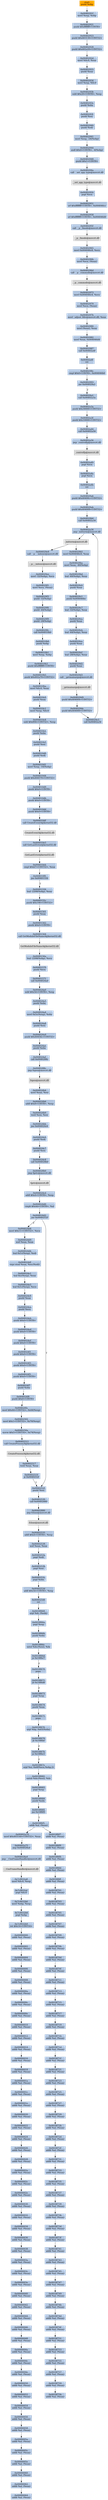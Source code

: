digraph G {
node[shape=rectangle,style=filled,fillcolor=lightsteelblue,color=lightsteelblue]
bgcolor="transparent"
a0x0040291epushl_ebp[label="start\npushl %ebp",fillcolor="orange",color="lightgrey"];
a0x0040291fmovl_esp_ebp[label="0x0040291f\nmovl %esp, %ebp"];
a0x00402921pushl_0xffffffffUINT8[label="0x00402921\npushl $0xffffffff<UINT8>"];
a0x00402923pushl_0x403130UINT32[label="0x00402923\npushl $0x403130<UINT32>"];
a0x00402928pushl_0x402a50UINT32[label="0x00402928\npushl $0x402a50<UINT32>"];
a0x0040292dmovl_fs_0_eax[label="0x0040292d\nmovl %fs:0, %eax"];
a0x00402933pushl_eax[label="0x00402933\npushl %eax"];
a0x00402934movl_esp_fs_0[label="0x00402934\nmovl %esp, %fs:0"];
a0x0040293bsubl_0x20UINT8_esp[label="0x0040293b\nsubl $0x20<UINT8>, %esp"];
a0x0040293epushl_ebx[label="0x0040293e\npushl %ebx"];
a0x0040293fpushl_esi[label="0x0040293f\npushl %esi"];
a0x00402940pushl_edi[label="0x00402940\npushl %edi"];
a0x00402941movl_esp__24ebp_[label="0x00402941\nmovl %esp, -24(%ebp)"];
a0x00402944andl_0x0UINT8__4ebp_[label="0x00402944\nandl $0x0<UINT8>, -4(%ebp)"];
a0x00402948pushl_0x1UINT8[label="0x00402948\npushl $0x1<UINT8>"];
a0x0040294acall___set_app_type_msvcrt_dll[label="0x0040294a\ncall __set_app_type@msvcrt.dll"];
a__set_app_type_msvcrt_dll[label="__set_app_type@msvcrt.dll",fillcolor="lightgrey",color="lightgrey"];
a0x00402950popl_ecx[label="0x00402950\npopl %ecx"];
a0x00402951orl_0xffffffffUINT8_0x004046cc[label="0x00402951\norl $0xffffffff<UINT8>, 0x004046cc"];
a0x00402958orl_0xffffffffUINT8_0x004046d0[label="0x00402958\norl $0xffffffff<UINT8>, 0x004046d0"];
a0x0040295fcall___p__fmode_msvcrt_dll[label="0x0040295f\ncall __p__fmode@msvcrt.dll"];
a__p__fmode_msvcrt_dll[label="__p__fmode@msvcrt.dll",fillcolor="lightgrey",color="lightgrey"];
a0x00402965movl_0x004046c8_ecx[label="0x00402965\nmovl 0x004046c8, %ecx"];
a0x0040296bmovl_ecx_eax_[label="0x0040296b\nmovl %ecx, (%eax)"];
a0x0040296dcall___p__commode_msvcrt_dll[label="0x0040296d\ncall __p__commode@msvcrt.dll"];
a__p__commode_msvcrt_dll[label="__p__commode@msvcrt.dll",fillcolor="lightgrey",color="lightgrey"];
a0x00402973movl_0x004046c4_ecx[label="0x00402973\nmovl 0x004046c4, %ecx"];
a0x00402979movl_ecx_eax_[label="0x00402979\nmovl %ecx, (%eax)"];
a0x0040297bmovl__adjust_fdiv_msvcrt_dll_eax[label="0x0040297b\nmovl _adjust_fdiv@msvcrt.dll, %eax"];
a0x00402980movl_eax__eax[label="0x00402980\nmovl (%eax), %eax"];
a0x00402982movl_eax_0x004046d4[label="0x00402982\nmovl %eax, 0x004046d4"];
a0x00402987call_0x00402a4f[label="0x00402987\ncall 0x00402a4f"];
a0x00402a4fret[label="0x00402a4f\nret"];
a0x0040298ccmpl_0x0UINT8_0x004046b0[label="0x0040298c\ncmpl $0x0<UINT8>, 0x004046b0"];
a0x00402993jne_0x004029a1[label="0x00402993\njne 0x004029a1"];
a0x004029a1call_0x00402a3a[label="0x004029a1\ncall 0x00402a3a"];
a0x00402a3apushl_0x30000UINT32[label="0x00402a3a\npushl $0x30000<UINT32>"];
a0x00402a3fpushl_0x10000UINT32[label="0x00402a3f\npushl $0x10000<UINT32>"];
a0x00402a44call_0x00402a56[label="0x00402a44\ncall 0x00402a56"];
a0x00402a56jmp__controlfp_msvcrt_dll[label="0x00402a56\njmp _controlfp@msvcrt.dll"];
a_controlfp_msvcrt_dll[label="_controlfp@msvcrt.dll",fillcolor="lightgrey",color="lightgrey"];
a0x00402a49popl_ecx[label="0x00402a49\npopl %ecx"];
a0x00402a4apopl_ecx[label="0x00402a4a\npopl %ecx"];
a0x00402a4bret[label="0x00402a4b\nret"];
a0x004029a6pushl_0x40400cUINT32[label="0x004029a6\npushl $0x40400c<UINT32>"];
a0x004029abpushl_0x404008UINT32[label="0x004029ab\npushl $0x404008<UINT32>"];
a0x004029b0call_0x00402a34[label="0x004029b0\ncall 0x00402a34"];
a0x00402a34jmp__initterm_msvcrt_dll[label="0x00402a34\njmp _initterm@msvcrt.dll"];
a_initterm_msvcrt_dll[label="_initterm@msvcrt.dll",fillcolor="lightgrey",color="lightgrey"];
a0x004029b5movl_0x004046c0_eax[label="0x004029b5\nmovl 0x004046c0, %eax"];
a0x004029bamovl_eax__40ebp_[label="0x004029ba\nmovl %eax, -40(%ebp)"];
a0x004029bdleal__40ebp__eax[label="0x004029bd\nleal -40(%ebp), %eax"];
a0x004029c0pushl_eax[label="0x004029c0\npushl %eax"];
a0x004029c1pushl_0x004046bc[label="0x004029c1\npushl 0x004046bc"];
a0x004029c7leal__32ebp__eax[label="0x004029c7\nleal -32(%ebp), %eax"];
a0x004029capushl_eax[label="0x004029ca\npushl %eax"];
a0x004029cbleal__44ebp__eax[label="0x004029cb\nleal -44(%ebp), %eax"];
a0x004029cepushl_eax[label="0x004029ce\npushl %eax"];
a0x004029cfleal__28ebp__eax[label="0x004029cf\nleal -28(%ebp), %eax"];
a0x004029d2pushl_eax[label="0x004029d2\npushl %eax"];
a0x004029d3call___getmainargs_msvcrt_dll[label="0x004029d3\ncall __getmainargs@msvcrt.dll"];
a__getmainargs_msvcrt_dll[label="__getmainargs@msvcrt.dll",fillcolor="lightgrey",color="lightgrey"];
a0x004029d9pushl_0x404004UINT32[label="0x004029d9\npushl $0x404004<UINT32>"];
a0x004029depushl_0x404000UINT32[label="0x004029de\npushl $0x404000<UINT32>"];
a0x004029e3call_0x00402a34[label="0x004029e3\ncall 0x00402a34"];
a0x004029e8call___p___initenv_msvcrt_dll[label="0x004029e8\ncall __p___initenv@msvcrt.dll"];
a__p___initenv_msvcrt_dll[label="__p___initenv@msvcrt.dll",fillcolor="lightgrey",color="lightgrey"];
a0x004029eemovl__32ebp__ecx[label="0x004029ee\nmovl -32(%ebp), %ecx"];
a0x004029f1movl_ecx_eax_[label="0x004029f1\nmovl %ecx, (%eax)"];
a0x004029f3pushl__32ebp_[label="0x004029f3\npushl -32(%ebp)"];
a0x004029f6pushl__44ebp_[label="0x004029f6\npushl -44(%ebp)"];
a0x004029f9pushl__28ebp_[label="0x004029f9\npushl -28(%ebp)"];
a0x004029fccall_0x004010b0[label="0x004029fc\ncall 0x004010b0"];
a0x004010b0pushl_ebp[label="0x004010b0\npushl %ebp"];
a0x004010b1movl_esp_ebp[label="0x004010b1\nmovl %esp, %ebp"];
a0x004010b3pushl_0xffffffffUINT8[label="0x004010b3\npushl $0xffffffff<UINT8>"];
a0x004010b5pushl_0x402a70UINT32[label="0x004010b5\npushl $0x402a70<UINT32>"];
a0x004010bamovl_fs_0_eax[label="0x004010ba\nmovl %fs:0, %eax"];
a0x004010c0pushl_eax[label="0x004010c0\npushl %eax"];
a0x004010c1movl_esp_fs_0[label="0x004010c1\nmovl %esp, %fs:0"];
a0x004010c8subl_0x894UINT32_esp[label="0x004010c8\nsubl $0x894<UINT32>, %esp"];
a0x004010cepushl_ebx[label="0x004010ce\npushl %ebx"];
a0x004010cfpushl_esi[label="0x004010cf\npushl %esi"];
a0x004010d0pushl_edi[label="0x004010d0\npushl %edi"];
a0x004010d1movl_esp__16ebp_[label="0x004010d1\nmovl %esp, -16(%ebp)"];
a0x004010d4pushl_0x404570UINT32[label="0x004010d4\npushl $0x404570<UINT32>"];
a0x004010d9pushl_0x0UINT8[label="0x004010d9\npushl $0x0<UINT8>"];
a0x004010dbpushl_0x0UINT8[label="0x004010db\npushl $0x0<UINT8>"];
a0x004010ddpushl_0x0UINT8[label="0x004010dd\npushl $0x0<UINT8>"];
a0x004010dfcall_CreateEventA_kernel32_dll[label="0x004010df\ncall CreateEventA@kernel32.dll"];
CreateEventA_kernel32_dll[label="CreateEventA@kernel32.dll",fillcolor="lightgrey",color="lightgrey"];
a0x004010e5call_GetLastError_kernel32_dll[label="0x004010e5\ncall GetLastError@kernel32.dll"];
GetLastError_kernel32_dll[label="GetLastError@kernel32.dll",fillcolor="lightgrey",color="lightgrey"];
a0x004010ebcmpl_0xb7UINT32_eax[label="0x004010eb\ncmpl $0xb7<UINT32>, %eax"];
a0x004010f0jne_0x00401556[label="0x004010f0\njne 0x00401556"];
a0x00401556leal__2208ebp__eax[label="0x00401556\nleal -2208(%ebp), %eax"];
a0x0040155cpushl_0x190UINT32[label="0x0040155c\npushl $0x190<UINT32>"];
a0x00401561pushl_eax[label="0x00401561\npushl %eax"];
a0x00401562pushl_0x0UINT8[label="0x00401562\npushl $0x0<UINT8>"];
a0x00401564call_GetModuleFileNameA_kernel32_dll[label="0x00401564\ncall GetModuleFileNameA@kernel32.dll"];
GetModuleFileNameA_kernel32_dll[label="GetModuleFileNameA@kernel32.dll",fillcolor="lightgrey",color="lightgrey"];
a0x0040156aleal__2208ebp__ecx[label="0x0040156a\nleal -2208(%ebp), %ecx"];
a0x00401570pushl_ecx[label="0x00401570\npushl %ecx"];
a0x00401571call_0x004024a0[label="0x00401571\ncall 0x004024a0"];
a0x004024a0subl_0x54UINT8_esp[label="0x004024a0\nsubl $0x54<UINT8>, %esp"];
a0x004024a3pushl_ebx[label="0x004024a3\npushl %ebx"];
a0x004024a4movl_0x5cesp__ebx[label="0x004024a4\nmovl 0x5c(%esp), %ebx"];
a0x004024a8pushl_esi[label="0x004024a8\npushl %esi"];
a0x004024a9pushl_0x40456cUINT32[label="0x004024a9\npushl $0x40456c<UINT32>"];
a0x004024aepushl_ebx[label="0x004024ae\npushl %ebx"];
a0x004024afcall_0x0040288c[label="0x004024af\ncall 0x0040288c"];
a0x0040288cjmp_fopen_msvcrt_dll[label="0x0040288c\njmp fopen@msvcrt.dll"];
fopen_msvcrt_dll[label="fopen@msvcrt.dll",fillcolor="lightgrey",color="lightgrey"];
a0x004024b4movl_eax_esi[label="0x004024b4\nmovl %eax, %esi"];
a0x004024b6addl_0x8UINT8_esp[label="0x004024b6\naddl $0x8<UINT8>, %esp"];
a0x004024b9testl_esi_esi[label="0x004024b9\ntestl %esi, %esi"];
a0x004024bbjne_0x004024c6[label="0x004024bb\njne 0x004024c6"];
a0x004024c6pushl_edi[label="0x004024c6\npushl %edi"];
a0x004024c7pushl_esi[label="0x004024c7\npushl %esi"];
a0x004024c8call_0x004028b0[label="0x004024c8\ncall 0x004028b0"];
a0x004028b0jmp_fgetc_msvcrt_dll[label="0x004028b0\njmp fgetc@msvcrt.dll"];
fgetc_msvcrt_dll[label="fgetc@msvcrt.dll",fillcolor="lightgrey",color="lightgrey"];
a0x004024cdaddl_0x4UINT8_esp[label="0x004024cd\naddl $0x4<UINT8>, %esp"];
a0x004024d0cmpb_0x4dUINT8_al[label="0x004024d0\ncmpb $0x4d<UINT8>, %al"];
a0x004024d2jne_0x0040252f[label="0x004024d2\njne 0x0040252f"];
a0x004024d4movl_0x11UINT32_ecx[label="0x004024d4\nmovl $0x11<UINT32>, %ecx"];
a0x0040252fpushl_esi[label="0x0040252f\npushl %esi"];
a0x00402530call_0x00402880[label="0x00402530\ncall 0x00402880"];
a0x00402880jmp_fclose_msvcrt_dll[label="0x00402880\njmp fclose@msvcrt.dll"];
fclose_msvcrt_dll[label="fclose@msvcrt.dll",fillcolor="lightgrey",color="lightgrey"];
a0x00402535addl_0x4UINT8_esp[label="0x00402535\naddl $0x4<UINT8>, %esp"];
a0x00402538xorl_eax_eax[label="0x00402538\nxorl %eax, %eax"];
a0x0040253apopl_edi[label="0x0040253a\npopl %edi"];
a0x0040253bpopl_esi[label="0x0040253b\npopl %esi"];
a0x0040253cpopl_ebx[label="0x0040253c\npopl %ebx"];
a0x0040253daddl_0x54UINT8_esp[label="0x0040253d\naddl $0x54<UINT8>, %esp"];
a0x00402540ret[label="0x00402540\nret"];
a0x0018f668arpl_di_edx_[label="0x0018f668\narpl %di, (%edx)"];
a0x0018f66apopl_esp[label="0x0018f66a\npopl %esp"];
a0x0018f66bpushl_ebx[label="0x0018f66b\npushl %ebx"];
a0x0018f66coutsl_ds_esi__dx[label="0x0018f66c\noutsl %ds:(%esi), %dx"];
a0x0018f66dje_0x18f6e7[label="0x0018f66d\nje 0x18f6e7"];
a0x0018f670popa_[label="0x0018f670\npopa "];
a0x0018f671jb_0x18f6d8[label="0x0018f671\njb 0x18f6d8"];
a0x0018f673popl_esp[label="0x0018f673\npopl %esp"];
a0x0018f674pushl_eax[label="0x0018f674\npushl %eax"];
a0x0018f675popa_[label="0x0018f675\npopa "];
a0x0018f676arpl_bp_0x65ebx_[label="0x0018f676\narpl %bp, 0x65(%ebx)"];
a0x0018f679jb_0x18f6bf[label="0x0018f679\njb 0x18f6bf"];
a0x0018f67bje_0x18f6e3[label="0x0018f67b\nje 0x18f6e3"];
a0x0018f67earpl_si_0x6fecxebp2_[label="0x0018f67e\narpl %si, 0x6f(%ecx,%ebp,2)"];
a0x0018f682outsb_ds_esi__dx[label="0x0018f682\noutsb %ds:(%esi), %dx"];
a0x0018f683popl_esp[label="0x0018f683\npopl %esp"];
a0x0018f684pushl_edx[label="0x0018f684\npushl %edx"];
a0x0018f685jne_0x18f6f5[label="0x0018f685\njne 0x18f6f5"];
a0x0018f6f5addb_al_eax_[label="0x0018f6f5\naddb %al, (%eax)"];
a0x00402a70movl_0x403140UINT32_eax[label="0x00402a70\nmovl $0x403140<UINT32>, %eax"];
a0x00402a75jmp_0x004028a4[label="0x00402a75\njmp 0x004028a4"];
a0x004028a4jmp___CxxFrameHandler_msvcrt_dll[label="0x004028a4\njmp __CxxFrameHandler@msvcrt.dll"];
a__CxxFrameHandler_msvcrt_dll[label="__CxxFrameHandler@msvcrt.dll",fillcolor="lightgrey",color="lightgrey"];
a0x7c9032a8movl_fs_0_esp[label="0x7c9032a8\nmovl %fs:0, %esp"];
a0x7c9032afpopl_fs_0[label="0x7c9032af\npopl %fs:0"];
a0x7c9032b6movl_ebp_esp[label="0x7c9032b6\nmovl %ebp, %esp"];
a0x7c9032b8popl_ebp[label="0x7c9032b8\npopl %ebp"];
a0x7c9032b9ret_0x14UINT16[label="0x7c9032b9\nret $0x14<UINT16>"];
a0x00000000addb_al_eax_[label="0x00000000\naddb %al, (%eax)"];
a0x00000002addb_al_eax_[label="0x00000002\naddb %al, (%eax)"];
a0x00000004addb_al_eax_[label="0x00000004\naddb %al, (%eax)"];
a0x00000006addb_al_eax_[label="0x00000006\naddb %al, (%eax)"];
a0x00000008addb_al_eax_[label="0x00000008\naddb %al, (%eax)"];
a0x0000000aaddb_al_eax_[label="0x0000000a\naddb %al, (%eax)"];
a0x0000000caddb_al_eax_[label="0x0000000c\naddb %al, (%eax)"];
a0x0000000eaddb_al_eax_[label="0x0000000e\naddb %al, (%eax)"];
a0x00000010addb_al_eax_[label="0x00000010\naddb %al, (%eax)"];
a0x00000012addb_al_eax_[label="0x00000012\naddb %al, (%eax)"];
a0x00000014addb_al_eax_[label="0x00000014\naddb %al, (%eax)"];
a0x00000016addb_al_eax_[label="0x00000016\naddb %al, (%eax)"];
a0x00000018addb_al_eax_[label="0x00000018\naddb %al, (%eax)"];
a0x0000001aaddb_al_eax_[label="0x0000001a\naddb %al, (%eax)"];
a0x0000001caddb_al_eax_[label="0x0000001c\naddb %al, (%eax)"];
a0x0000001eaddb_al_eax_[label="0x0000001e\naddb %al, (%eax)"];
a0x00000020addb_al_eax_[label="0x00000020\naddb %al, (%eax)"];
a0x00000022addb_al_eax_[label="0x00000022\naddb %al, (%eax)"];
a0x00000024addb_al_eax_[label="0x00000024\naddb %al, (%eax)"];
a0x00000026addb_al_eax_[label="0x00000026\naddb %al, (%eax)"];
a0x00000028addb_al_eax_[label="0x00000028\naddb %al, (%eax)"];
a0x0000002aaddb_al_eax_[label="0x0000002a\naddb %al, (%eax)"];
a0x0000002caddb_al_eax_[label="0x0000002c\naddb %al, (%eax)"];
a0x0000002eaddb_al_eax_[label="0x0000002e\naddb %al, (%eax)"];
a0x00000030addb_al_eax_[label="0x00000030\naddb %al, (%eax)"];
a0x00000032addb_al_eax_[label="0x00000032\naddb %al, (%eax)"];
a0x00000034addb_al_eax_[label="0x00000034\naddb %al, (%eax)"];
a0x00000036addb_al_eax_[label="0x00000036\naddb %al, (%eax)"];
a0x00000038addb_al_eax_[label="0x00000038\naddb %al, (%eax)"];
a0x0000003aaddb_al_eax_[label="0x0000003a\naddb %al, (%eax)"];
a0x0000003caddb_al_eax_[label="0x0000003c\naddb %al, (%eax)"];
a0x0000003eaddb_al_eax_[label="0x0000003e\naddb %al, (%eax)"];
a0x00000040addb_al_eax_[label="0x00000040\naddb %al, (%eax)"];
a0x00000042addb_al_eax_[label="0x00000042\naddb %al, (%eax)"];
a0x00000044addb_al_eax_[label="0x00000044\naddb %al, (%eax)"];
a0x00000046addb_al_eax_[label="0x00000046\naddb %al, (%eax)"];
a0x00000048addb_al_eax_[label="0x00000048\naddb %al, (%eax)"];
a0x0000004aaddb_al_eax_[label="0x0000004a\naddb %al, (%eax)"];
a0x0000004caddb_al_eax_[label="0x0000004c\naddb %al, (%eax)"];
a0x0000004eaddb_al_eax_[label="0x0000004e\naddb %al, (%eax)"];
a0x00000050addb_al_eax_[label="0x00000050\naddb %al, (%eax)"];
a0x00000052addb_al_eax_[label="0x00000052\naddb %al, (%eax)"];
a0x00000054addb_al_eax_[label="0x00000054\naddb %al, (%eax)"];
a0x00000056addb_al_eax_[label="0x00000056\naddb %al, (%eax)"];
a0x00000058addb_al_eax_[label="0x00000058\naddb %al, (%eax)"];
a0x0000005aaddb_al_eax_[label="0x0000005a\naddb %al, (%eax)"];
a0x0000005caddb_al_eax_[label="0x0000005c\naddb %al, (%eax)"];
a0x0000005eaddb_al_eax_[label="0x0000005e\naddb %al, (%eax)"];
a0x00000060addb_al_eax_[label="0x00000060\naddb %al, (%eax)"];
a0x00000062addb_al_eax_[label="0x00000062\naddb %al, (%eax)"];
a0x00000064addb_al_eax_[label="0x00000064\naddb %al, (%eax)"];
a0x004024d9xorl_eax_eax[label="0x004024d9\nxorl %eax, %eax"];
a0x004024dbleal_0x1cesp__edi[label="0x004024db\nleal 0x1c(%esp), %edi"];
a0x004024dfrepz_stosl_eax_es_edi_[label="0x004024df\nrepz stosl %eax, %es:(%edi)"];
a0x004024e1leal_0xcesp__eax[label="0x004024e1\nleal 0xc(%esp), %eax"];
a0x004024e5leal_0x1cesp__ecx[label="0x004024e5\nleal 0x1c(%esp), %ecx"];
a0x004024e9pushl_eax[label="0x004024e9\npushl %eax"];
a0x004024eapushl_ecx[label="0x004024ea\npushl %ecx"];
a0x004024ebpushl_0x0UINT8[label="0x004024eb\npushl $0x0<UINT8>"];
a0x004024edpushl_0x0UINT8[label="0x004024ed\npushl $0x0<UINT8>"];
a0x004024efpushl_0x0UINT8[label="0x004024ef\npushl $0x0<UINT8>"];
a0x004024f1pushl_0x0UINT8[label="0x004024f1\npushl $0x0<UINT8>"];
a0x004024f3pushl_0x0UINT8[label="0x004024f3\npushl $0x0<UINT8>"];
a0x004024f5pushl_0x0UINT8[label="0x004024f5\npushl $0x0<UINT8>"];
a0x004024f7pushl_ebx[label="0x004024f7\npushl %ebx"];
a0x004024f8pushl_0x0UINT8[label="0x004024f8\npushl $0x0<UINT8>"];
a0x004024famovl_0x44UINT32_0x44esp_[label="0x004024fa\nmovl $0x44<UINT32>, 0x44(%esp)"];
a0x00402502movl_0x1UINT32_0x70esp_[label="0x00402502\nmovl $0x1<UINT32>, 0x70(%esp)"];
a0x0040250amovw_0x5UINT16_0x74esp_[label="0x0040250a\nmovw $0x5<UINT16>, 0x74(%esp)"];
a0x00402511call_CreateProcessA_kernel32_dll[label="0x00402511\ncall CreateProcessA@kernel32.dll"];
CreateProcessA_kernel32_dll[label="CreateProcessA@kernel32.dll",fillcolor="lightgrey",color="lightgrey"];
a0x00402517testl_eax_eax[label="0x00402517\ntestl %eax, %eax"];
a0x00402519je_0x0040252f[label="0x00402519\nje 0x0040252f"];
a0x0018f6f7addb_al_eax_[label="0x0018f6f7\naddb %al, (%eax)"];
a0x0018f6f9addb_al_eax_[label="0x0018f6f9\naddb %al, (%eax)"];
a0x0018f6fbaddb_al_eax_[label="0x0018f6fb\naddb %al, (%eax)"];
a0x0018f6fdaddb_al_eax_[label="0x0018f6fd\naddb %al, (%eax)"];
a0x0018f6ffaddb_al_eax_[label="0x0018f6ff\naddb %al, (%eax)"];
a0x0018f701addb_al_eax_[label="0x0018f701\naddb %al, (%eax)"];
a0x0018f703addb_al_eax_[label="0x0018f703\naddb %al, (%eax)"];
a0x0018f705addb_al_eax_[label="0x0018f705\naddb %al, (%eax)"];
a0x0018f707addb_al_eax_[label="0x0018f707\naddb %al, (%eax)"];
a0x0018f709addb_al_eax_[label="0x0018f709\naddb %al, (%eax)"];
a0x0018f70baddb_al_eax_[label="0x0018f70b\naddb %al, (%eax)"];
a0x0018f70daddb_al_eax_[label="0x0018f70d\naddb %al, (%eax)"];
a0x0018f70faddb_al_eax_[label="0x0018f70f\naddb %al, (%eax)"];
a0x0018f711addb_al_eax_[label="0x0018f711\naddb %al, (%eax)"];
a0x0018f713addb_al_eax_[label="0x0018f713\naddb %al, (%eax)"];
a0x0018f715addb_al_eax_[label="0x0018f715\naddb %al, (%eax)"];
a0x0018f717addb_al_eax_[label="0x0018f717\naddb %al, (%eax)"];
a0x0018f719addb_al_eax_[label="0x0018f719\naddb %al, (%eax)"];
a0x0018f71baddb_al_eax_[label="0x0018f71b\naddb %al, (%eax)"];
a0x0018f71daddb_al_eax_[label="0x0018f71d\naddb %al, (%eax)"];
a0x0018f71faddb_al_eax_[label="0x0018f71f\naddb %al, (%eax)"];
a0x0018f721addb_al_eax_[label="0x0018f721\naddb %al, (%eax)"];
a0x0018f723addb_al_eax_[label="0x0018f723\naddb %al, (%eax)"];
a0x0018f725addb_al_eax_[label="0x0018f725\naddb %al, (%eax)"];
a0x0018f727addb_al_eax_[label="0x0018f727\naddb %al, (%eax)"];
a0x0018f729addb_al_eax_[label="0x0018f729\naddb %al, (%eax)"];
a0x0018f72baddb_al_eax_[label="0x0018f72b\naddb %al, (%eax)"];
a0x0018f72daddb_al_eax_[label="0x0018f72d\naddb %al, (%eax)"];
a0x0018f72faddb_al_eax_[label="0x0018f72f\naddb %al, (%eax)"];
a0x0018f731addb_al_eax_[label="0x0018f731\naddb %al, (%eax)"];
a0x0018f733addb_al_eax_[label="0x0018f733\naddb %al, (%eax)"];
a0x0018f735addb_al_eax_[label="0x0018f735\naddb %al, (%eax)"];
a0x0018f737addb_al_eax_[label="0x0018f737\naddb %al, (%eax)"];
a0x0018f739addb_al_eax_[label="0x0018f739\naddb %al, (%eax)"];
a0x0018f73baddb_al_eax_[label="0x0018f73b\naddb %al, (%eax)"];
a0x0018f73daddb_al_eax_[label="0x0018f73d\naddb %al, (%eax)"];
a0x0018f73faddb_al_eax_[label="0x0018f73f\naddb %al, (%eax)"];
a0x0018f741addb_al_eax_[label="0x0018f741\naddb %al, (%eax)"];
a0x0018f743addb_al_eax_[label="0x0018f743\naddb %al, (%eax)"];
a0x0018f745addb_al_eax_[label="0x0018f745\naddb %al, (%eax)"];
a0x0018f747addb_al_eax_[label="0x0018f747\naddb %al, (%eax)"];
a0x0018f749addb_al_eax_[label="0x0018f749\naddb %al, (%eax)"];
a0x0018f74baddb_al_eax_[label="0x0018f74b\naddb %al, (%eax)"];
a0x0018f74daddb_al_eax_[label="0x0018f74d\naddb %al, (%eax)"];
a0x0018f74faddb_al_eax_[label="0x0018f74f\naddb %al, (%eax)"];
a0x0018f751addb_al_eax_[label="0x0018f751\naddb %al, (%eax)"];
a0x0018f753addb_al_eax_[label="0x0018f753\naddb %al, (%eax)"];
a0x0018f755addb_al_eax_[label="0x0018f755\naddb %al, (%eax)"];
a0x0018f757addb_al_eax_[label="0x0018f757\naddb %al, (%eax)"];
a0x0018f759addb_al_eax_[label="0x0018f759\naddb %al, (%eax)"];
a0x0018f75baddb_al_eax_[label="0x0018f75b\naddb %al, (%eax)"];
a0x0040291epushl_ebp -> a0x0040291fmovl_esp_ebp [color="#000000"];
a0x0040291fmovl_esp_ebp -> a0x00402921pushl_0xffffffffUINT8 [color="#000000"];
a0x00402921pushl_0xffffffffUINT8 -> a0x00402923pushl_0x403130UINT32 [color="#000000"];
a0x00402923pushl_0x403130UINT32 -> a0x00402928pushl_0x402a50UINT32 [color="#000000"];
a0x00402928pushl_0x402a50UINT32 -> a0x0040292dmovl_fs_0_eax [color="#000000"];
a0x0040292dmovl_fs_0_eax -> a0x00402933pushl_eax [color="#000000"];
a0x00402933pushl_eax -> a0x00402934movl_esp_fs_0 [color="#000000"];
a0x00402934movl_esp_fs_0 -> a0x0040293bsubl_0x20UINT8_esp [color="#000000"];
a0x0040293bsubl_0x20UINT8_esp -> a0x0040293epushl_ebx [color="#000000"];
a0x0040293epushl_ebx -> a0x0040293fpushl_esi [color="#000000"];
a0x0040293fpushl_esi -> a0x00402940pushl_edi [color="#000000"];
a0x00402940pushl_edi -> a0x00402941movl_esp__24ebp_ [color="#000000"];
a0x00402941movl_esp__24ebp_ -> a0x00402944andl_0x0UINT8__4ebp_ [color="#000000"];
a0x00402944andl_0x0UINT8__4ebp_ -> a0x00402948pushl_0x1UINT8 [color="#000000"];
a0x00402948pushl_0x1UINT8 -> a0x0040294acall___set_app_type_msvcrt_dll [color="#000000"];
a0x0040294acall___set_app_type_msvcrt_dll -> a__set_app_type_msvcrt_dll [color="#000000"];
a__set_app_type_msvcrt_dll -> a0x00402950popl_ecx [color="#000000"];
a0x00402950popl_ecx -> a0x00402951orl_0xffffffffUINT8_0x004046cc [color="#000000"];
a0x00402951orl_0xffffffffUINT8_0x004046cc -> a0x00402958orl_0xffffffffUINT8_0x004046d0 [color="#000000"];
a0x00402958orl_0xffffffffUINT8_0x004046d0 -> a0x0040295fcall___p__fmode_msvcrt_dll [color="#000000"];
a0x0040295fcall___p__fmode_msvcrt_dll -> a__p__fmode_msvcrt_dll [color="#000000"];
a__p__fmode_msvcrt_dll -> a0x00402965movl_0x004046c8_ecx [color="#000000"];
a0x00402965movl_0x004046c8_ecx -> a0x0040296bmovl_ecx_eax_ [color="#000000"];
a0x0040296bmovl_ecx_eax_ -> a0x0040296dcall___p__commode_msvcrt_dll [color="#000000"];
a0x0040296dcall___p__commode_msvcrt_dll -> a__p__commode_msvcrt_dll [color="#000000"];
a__p__commode_msvcrt_dll -> a0x00402973movl_0x004046c4_ecx [color="#000000"];
a0x00402973movl_0x004046c4_ecx -> a0x00402979movl_ecx_eax_ [color="#000000"];
a0x00402979movl_ecx_eax_ -> a0x0040297bmovl__adjust_fdiv_msvcrt_dll_eax [color="#000000"];
a0x0040297bmovl__adjust_fdiv_msvcrt_dll_eax -> a0x00402980movl_eax__eax [color="#000000"];
a0x00402980movl_eax__eax -> a0x00402982movl_eax_0x004046d4 [color="#000000"];
a0x00402982movl_eax_0x004046d4 -> a0x00402987call_0x00402a4f [color="#000000"];
a0x00402987call_0x00402a4f -> a0x00402a4fret [color="#000000"];
a0x00402a4fret -> a0x0040298ccmpl_0x0UINT8_0x004046b0 [color="#000000"];
a0x0040298ccmpl_0x0UINT8_0x004046b0 -> a0x00402993jne_0x004029a1 [color="#000000"];
a0x00402993jne_0x004029a1 -> a0x004029a1call_0x00402a3a [color="#000000",label="T"];
a0x004029a1call_0x00402a3a -> a0x00402a3apushl_0x30000UINT32 [color="#000000"];
a0x00402a3apushl_0x30000UINT32 -> a0x00402a3fpushl_0x10000UINT32 [color="#000000"];
a0x00402a3fpushl_0x10000UINT32 -> a0x00402a44call_0x00402a56 [color="#000000"];
a0x00402a44call_0x00402a56 -> a0x00402a56jmp__controlfp_msvcrt_dll [color="#000000"];
a0x00402a56jmp__controlfp_msvcrt_dll -> a_controlfp_msvcrt_dll [color="#000000"];
a_controlfp_msvcrt_dll -> a0x00402a49popl_ecx [color="#000000"];
a0x00402a49popl_ecx -> a0x00402a4apopl_ecx [color="#000000"];
a0x00402a4apopl_ecx -> a0x00402a4bret [color="#000000"];
a0x00402a4bret -> a0x004029a6pushl_0x40400cUINT32 [color="#000000"];
a0x004029a6pushl_0x40400cUINT32 -> a0x004029abpushl_0x404008UINT32 [color="#000000"];
a0x004029abpushl_0x404008UINT32 -> a0x004029b0call_0x00402a34 [color="#000000"];
a0x004029b0call_0x00402a34 -> a0x00402a34jmp__initterm_msvcrt_dll [color="#000000"];
a0x00402a34jmp__initterm_msvcrt_dll -> a_initterm_msvcrt_dll [color="#000000"];
a_initterm_msvcrt_dll -> a0x004029b5movl_0x004046c0_eax [color="#000000"];
a0x004029b5movl_0x004046c0_eax -> a0x004029bamovl_eax__40ebp_ [color="#000000"];
a0x004029bamovl_eax__40ebp_ -> a0x004029bdleal__40ebp__eax [color="#000000"];
a0x004029bdleal__40ebp__eax -> a0x004029c0pushl_eax [color="#000000"];
a0x004029c0pushl_eax -> a0x004029c1pushl_0x004046bc [color="#000000"];
a0x004029c1pushl_0x004046bc -> a0x004029c7leal__32ebp__eax [color="#000000"];
a0x004029c7leal__32ebp__eax -> a0x004029capushl_eax [color="#000000"];
a0x004029capushl_eax -> a0x004029cbleal__44ebp__eax [color="#000000"];
a0x004029cbleal__44ebp__eax -> a0x004029cepushl_eax [color="#000000"];
a0x004029cepushl_eax -> a0x004029cfleal__28ebp__eax [color="#000000"];
a0x004029cfleal__28ebp__eax -> a0x004029d2pushl_eax [color="#000000"];
a0x004029d2pushl_eax -> a0x004029d3call___getmainargs_msvcrt_dll [color="#000000"];
a0x004029d3call___getmainargs_msvcrt_dll -> a__getmainargs_msvcrt_dll [color="#000000"];
a__getmainargs_msvcrt_dll -> a0x004029d9pushl_0x404004UINT32 [color="#000000"];
a0x004029d9pushl_0x404004UINT32 -> a0x004029depushl_0x404000UINT32 [color="#000000"];
a0x004029depushl_0x404000UINT32 -> a0x004029e3call_0x00402a34 [color="#000000"];
a0x004029e3call_0x00402a34 -> a0x00402a34jmp__initterm_msvcrt_dll [color="#000000"];
a_initterm_msvcrt_dll -> a0x004029e8call___p___initenv_msvcrt_dll [color="#000000"];
a0x004029e8call___p___initenv_msvcrt_dll -> a__p___initenv_msvcrt_dll [color="#000000"];
a__p___initenv_msvcrt_dll -> a0x004029eemovl__32ebp__ecx [color="#000000"];
a0x004029eemovl__32ebp__ecx -> a0x004029f1movl_ecx_eax_ [color="#000000"];
a0x004029f1movl_ecx_eax_ -> a0x004029f3pushl__32ebp_ [color="#000000"];
a0x004029f3pushl__32ebp_ -> a0x004029f6pushl__44ebp_ [color="#000000"];
a0x004029f6pushl__44ebp_ -> a0x004029f9pushl__28ebp_ [color="#000000"];
a0x004029f9pushl__28ebp_ -> a0x004029fccall_0x004010b0 [color="#000000"];
a0x004029fccall_0x004010b0 -> a0x004010b0pushl_ebp [color="#000000"];
a0x004010b0pushl_ebp -> a0x004010b1movl_esp_ebp [color="#000000"];
a0x004010b1movl_esp_ebp -> a0x004010b3pushl_0xffffffffUINT8 [color="#000000"];
a0x004010b3pushl_0xffffffffUINT8 -> a0x004010b5pushl_0x402a70UINT32 [color="#000000"];
a0x004010b5pushl_0x402a70UINT32 -> a0x004010bamovl_fs_0_eax [color="#000000"];
a0x004010bamovl_fs_0_eax -> a0x004010c0pushl_eax [color="#000000"];
a0x004010c0pushl_eax -> a0x004010c1movl_esp_fs_0 [color="#000000"];
a0x004010c1movl_esp_fs_0 -> a0x004010c8subl_0x894UINT32_esp [color="#000000"];
a0x004010c8subl_0x894UINT32_esp -> a0x004010cepushl_ebx [color="#000000"];
a0x004010cepushl_ebx -> a0x004010cfpushl_esi [color="#000000"];
a0x004010cfpushl_esi -> a0x004010d0pushl_edi [color="#000000"];
a0x004010d0pushl_edi -> a0x004010d1movl_esp__16ebp_ [color="#000000"];
a0x004010d1movl_esp__16ebp_ -> a0x004010d4pushl_0x404570UINT32 [color="#000000"];
a0x004010d4pushl_0x404570UINT32 -> a0x004010d9pushl_0x0UINT8 [color="#000000"];
a0x004010d9pushl_0x0UINT8 -> a0x004010dbpushl_0x0UINT8 [color="#000000"];
a0x004010dbpushl_0x0UINT8 -> a0x004010ddpushl_0x0UINT8 [color="#000000"];
a0x004010ddpushl_0x0UINT8 -> a0x004010dfcall_CreateEventA_kernel32_dll [color="#000000"];
a0x004010dfcall_CreateEventA_kernel32_dll -> CreateEventA_kernel32_dll [color="#000000"];
CreateEventA_kernel32_dll -> a0x004010e5call_GetLastError_kernel32_dll [color="#000000"];
a0x004010e5call_GetLastError_kernel32_dll -> GetLastError_kernel32_dll [color="#000000"];
GetLastError_kernel32_dll -> a0x004010ebcmpl_0xb7UINT32_eax [color="#000000"];
a0x004010ebcmpl_0xb7UINT32_eax -> a0x004010f0jne_0x00401556 [color="#000000"];
a0x004010f0jne_0x00401556 -> a0x00401556leal__2208ebp__eax [color="#000000",label="T"];
a0x00401556leal__2208ebp__eax -> a0x0040155cpushl_0x190UINT32 [color="#000000"];
a0x0040155cpushl_0x190UINT32 -> a0x00401561pushl_eax [color="#000000"];
a0x00401561pushl_eax -> a0x00401562pushl_0x0UINT8 [color="#000000"];
a0x00401562pushl_0x0UINT8 -> a0x00401564call_GetModuleFileNameA_kernel32_dll [color="#000000"];
a0x00401564call_GetModuleFileNameA_kernel32_dll -> GetModuleFileNameA_kernel32_dll [color="#000000"];
GetModuleFileNameA_kernel32_dll -> a0x0040156aleal__2208ebp__ecx [color="#000000"];
a0x0040156aleal__2208ebp__ecx -> a0x00401570pushl_ecx [color="#000000"];
a0x00401570pushl_ecx -> a0x00401571call_0x004024a0 [color="#000000"];
a0x00401571call_0x004024a0 -> a0x004024a0subl_0x54UINT8_esp [color="#000000"];
a0x004024a0subl_0x54UINT8_esp -> a0x004024a3pushl_ebx [color="#000000"];
a0x004024a3pushl_ebx -> a0x004024a4movl_0x5cesp__ebx [color="#000000"];
a0x004024a4movl_0x5cesp__ebx -> a0x004024a8pushl_esi [color="#000000"];
a0x004024a8pushl_esi -> a0x004024a9pushl_0x40456cUINT32 [color="#000000"];
a0x004024a9pushl_0x40456cUINT32 -> a0x004024aepushl_ebx [color="#000000"];
a0x004024aepushl_ebx -> a0x004024afcall_0x0040288c [color="#000000"];
a0x004024afcall_0x0040288c -> a0x0040288cjmp_fopen_msvcrt_dll [color="#000000"];
a0x0040288cjmp_fopen_msvcrt_dll -> fopen_msvcrt_dll [color="#000000"];
fopen_msvcrt_dll -> a0x004024b4movl_eax_esi [color="#000000"];
a0x004024b4movl_eax_esi -> a0x004024b6addl_0x8UINT8_esp [color="#000000"];
a0x004024b6addl_0x8UINT8_esp -> a0x004024b9testl_esi_esi [color="#000000"];
a0x004024b9testl_esi_esi -> a0x004024bbjne_0x004024c6 [color="#000000"];
a0x004024bbjne_0x004024c6 -> a0x004024c6pushl_edi [color="#000000",label="T"];
a0x004024c6pushl_edi -> a0x004024c7pushl_esi [color="#000000"];
a0x004024c7pushl_esi -> a0x004024c8call_0x004028b0 [color="#000000"];
a0x004024c8call_0x004028b0 -> a0x004028b0jmp_fgetc_msvcrt_dll [color="#000000"];
a0x004028b0jmp_fgetc_msvcrt_dll -> fgetc_msvcrt_dll [color="#000000"];
fgetc_msvcrt_dll -> a0x004024cdaddl_0x4UINT8_esp [color="#000000"];
a0x004024cdaddl_0x4UINT8_esp -> a0x004024d0cmpb_0x4dUINT8_al [color="#000000"];
a0x004024d0cmpb_0x4dUINT8_al -> a0x004024d2jne_0x0040252f [color="#000000"];
a0x004024d2jne_0x0040252f -> a0x004024d4movl_0x11UINT32_ecx [color="#000000",label="F"];
a0x004024d2jne_0x0040252f -> a0x0040252fpushl_esi [color="#000000",label="T"];
a0x0040252fpushl_esi -> a0x00402530call_0x00402880 [color="#000000"];
a0x00402530call_0x00402880 -> a0x00402880jmp_fclose_msvcrt_dll [color="#000000"];
a0x00402880jmp_fclose_msvcrt_dll -> fclose_msvcrt_dll [color="#000000"];
fclose_msvcrt_dll -> a0x00402535addl_0x4UINT8_esp [color="#000000"];
a0x00402535addl_0x4UINT8_esp -> a0x00402538xorl_eax_eax [color="#000000"];
a0x00402538xorl_eax_eax -> a0x0040253apopl_edi [color="#000000"];
a0x0040253apopl_edi -> a0x0040253bpopl_esi [color="#000000"];
a0x0040253bpopl_esi -> a0x0040253cpopl_ebx [color="#000000"];
a0x0040253cpopl_ebx -> a0x0040253daddl_0x54UINT8_esp [color="#000000"];
a0x0040253daddl_0x54UINT8_esp -> a0x00402540ret [color="#000000"];
a0x00402540ret -> a0x0018f668arpl_di_edx_ [color="#000000"];
a0x0018f668arpl_di_edx_ -> a0x0018f66apopl_esp [color="#000000"];
a0x0018f66apopl_esp -> a0x0018f66bpushl_ebx [color="#000000"];
a0x0018f66bpushl_ebx -> a0x0018f66coutsl_ds_esi__dx [color="#000000"];
a0x0018f66coutsl_ds_esi__dx -> a0x0018f66dje_0x18f6e7 [color="#000000"];
a0x0018f66dje_0x18f6e7 -> a0x0018f670popa_ [color="#000000",label="F"];
a0x0018f670popa_ -> a0x0018f671jb_0x18f6d8 [color="#000000"];
a0x0018f671jb_0x18f6d8 -> a0x0018f673popl_esp [color="#000000",label="F"];
a0x0018f673popl_esp -> a0x0018f674pushl_eax [color="#000000"];
a0x0018f674pushl_eax -> a0x0018f675popa_ [color="#000000"];
a0x0018f675popa_ -> a0x0018f676arpl_bp_0x65ebx_ [color="#000000"];
a0x0018f676arpl_bp_0x65ebx_ -> a0x0018f679jb_0x18f6bf [color="#000000"];
a0x0018f679jb_0x18f6bf -> a0x0018f67bje_0x18f6e3 [color="#000000",label="F"];
a0x0018f67bje_0x18f6e3 -> a0x0018f67earpl_si_0x6fecxebp2_ [color="#000000",label="F"];
a0x0018f67earpl_si_0x6fecxebp2_ -> a0x0018f682outsb_ds_esi__dx [color="#000000"];
a0x0018f682outsb_ds_esi__dx -> a0x0018f683popl_esp [color="#000000"];
a0x0018f683popl_esp -> a0x0018f684pushl_edx [color="#000000"];
a0x0018f684pushl_edx -> a0x0018f685jne_0x18f6f5 [color="#000000"];
a0x0018f685jne_0x18f6f5 -> a0x0018f6f5addb_al_eax_ [color="#000000",label="T"];
a0x0018f6f5addb_al_eax_ -> a0x00402a70movl_0x403140UINT32_eax [color="#000000"];
a0x00402a70movl_0x403140UINT32_eax -> a0x00402a75jmp_0x004028a4 [color="#000000"];
a0x00402a75jmp_0x004028a4 -> a0x004028a4jmp___CxxFrameHandler_msvcrt_dll [color="#000000"];
a0x004028a4jmp___CxxFrameHandler_msvcrt_dll -> a__CxxFrameHandler_msvcrt_dll [color="#000000"];
a__CxxFrameHandler_msvcrt_dll -> a0x7c9032a8movl_fs_0_esp [color="#000000"];
a0x7c9032a8movl_fs_0_esp -> a0x7c9032afpopl_fs_0 [color="#000000"];
a0x7c9032afpopl_fs_0 -> a0x7c9032b6movl_ebp_esp [color="#000000"];
a0x7c9032b6movl_ebp_esp -> a0x7c9032b8popl_ebp [color="#000000"];
a0x7c9032b8popl_ebp -> a0x7c9032b9ret_0x14UINT16 [color="#000000"];
a0x7c9032b9ret_0x14UINT16 -> a0x00000000addb_al_eax_ [color="#000000"];
a0x00000000addb_al_eax_ -> a0x00000002addb_al_eax_ [color="#000000"];
a0x00000002addb_al_eax_ -> a0x00000004addb_al_eax_ [color="#000000"];
a0x00000004addb_al_eax_ -> a0x00000006addb_al_eax_ [color="#000000"];
a0x00000006addb_al_eax_ -> a0x00000008addb_al_eax_ [color="#000000"];
a0x00000008addb_al_eax_ -> a0x0000000aaddb_al_eax_ [color="#000000"];
a0x0000000aaddb_al_eax_ -> a0x0000000caddb_al_eax_ [color="#000000"];
a0x0000000caddb_al_eax_ -> a0x0000000eaddb_al_eax_ [color="#000000"];
a0x0000000eaddb_al_eax_ -> a0x00000010addb_al_eax_ [color="#000000"];
a0x00000010addb_al_eax_ -> a0x00000012addb_al_eax_ [color="#000000"];
a0x00000012addb_al_eax_ -> a0x00000014addb_al_eax_ [color="#000000"];
a0x00000014addb_al_eax_ -> a0x00000016addb_al_eax_ [color="#000000"];
a0x00000016addb_al_eax_ -> a0x00000018addb_al_eax_ [color="#000000"];
a0x00000018addb_al_eax_ -> a0x0000001aaddb_al_eax_ [color="#000000"];
a0x0000001aaddb_al_eax_ -> a0x0000001caddb_al_eax_ [color="#000000"];
a0x0000001caddb_al_eax_ -> a0x0000001eaddb_al_eax_ [color="#000000"];
a0x0000001eaddb_al_eax_ -> a0x00000020addb_al_eax_ [color="#000000"];
a0x00000020addb_al_eax_ -> a0x00000022addb_al_eax_ [color="#000000"];
a0x00000022addb_al_eax_ -> a0x00000024addb_al_eax_ [color="#000000"];
a0x00000024addb_al_eax_ -> a0x00000026addb_al_eax_ [color="#000000"];
a0x00000026addb_al_eax_ -> a0x00000028addb_al_eax_ [color="#000000"];
a0x00000028addb_al_eax_ -> a0x0000002aaddb_al_eax_ [color="#000000"];
a0x0000002aaddb_al_eax_ -> a0x0000002caddb_al_eax_ [color="#000000"];
a0x0000002caddb_al_eax_ -> a0x0000002eaddb_al_eax_ [color="#000000"];
a0x0000002eaddb_al_eax_ -> a0x00000030addb_al_eax_ [color="#000000"];
a0x00000030addb_al_eax_ -> a0x00000032addb_al_eax_ [color="#000000"];
a0x00000032addb_al_eax_ -> a0x00000034addb_al_eax_ [color="#000000"];
a0x00000034addb_al_eax_ -> a0x00000036addb_al_eax_ [color="#000000"];
a0x00000036addb_al_eax_ -> a0x00000038addb_al_eax_ [color="#000000"];
a0x00000038addb_al_eax_ -> a0x0000003aaddb_al_eax_ [color="#000000"];
a0x0000003aaddb_al_eax_ -> a0x0000003caddb_al_eax_ [color="#000000"];
a0x0000003caddb_al_eax_ -> a0x0000003eaddb_al_eax_ [color="#000000"];
a0x0000003eaddb_al_eax_ -> a0x00000040addb_al_eax_ [color="#000000"];
a0x00000040addb_al_eax_ -> a0x00000042addb_al_eax_ [color="#000000"];
a0x00000042addb_al_eax_ -> a0x00000044addb_al_eax_ [color="#000000"];
a0x00000044addb_al_eax_ -> a0x00000046addb_al_eax_ [color="#000000"];
a0x00000046addb_al_eax_ -> a0x00000048addb_al_eax_ [color="#000000"];
a0x00000048addb_al_eax_ -> a0x0000004aaddb_al_eax_ [color="#000000"];
a0x0000004aaddb_al_eax_ -> a0x0000004caddb_al_eax_ [color="#000000"];
a0x0000004caddb_al_eax_ -> a0x0000004eaddb_al_eax_ [color="#000000"];
a0x0000004eaddb_al_eax_ -> a0x00000050addb_al_eax_ [color="#000000"];
a0x00000050addb_al_eax_ -> a0x00000052addb_al_eax_ [color="#000000"];
a0x00000052addb_al_eax_ -> a0x00000054addb_al_eax_ [color="#000000"];
a0x00000054addb_al_eax_ -> a0x00000056addb_al_eax_ [color="#000000"];
a0x00000056addb_al_eax_ -> a0x00000058addb_al_eax_ [color="#000000"];
a0x00000058addb_al_eax_ -> a0x0000005aaddb_al_eax_ [color="#000000"];
a0x0000005aaddb_al_eax_ -> a0x0000005caddb_al_eax_ [color="#000000"];
a0x0000005caddb_al_eax_ -> a0x0000005eaddb_al_eax_ [color="#000000"];
a0x0000005eaddb_al_eax_ -> a0x00000060addb_al_eax_ [color="#000000"];
a0x00000060addb_al_eax_ -> a0x00000062addb_al_eax_ [color="#000000"];
a0x00000062addb_al_eax_ -> a0x00000064addb_al_eax_ [color="#000000"];
a0x004024d4movl_0x11UINT32_ecx -> a0x004024d9xorl_eax_eax [color="#000000"];
a0x004024d9xorl_eax_eax -> a0x004024dbleal_0x1cesp__edi [color="#000000"];
a0x004024dbleal_0x1cesp__edi -> a0x004024dfrepz_stosl_eax_es_edi_ [color="#000000"];
a0x004024dfrepz_stosl_eax_es_edi_ -> a0x004024e1leal_0xcesp__eax [color="#000000"];
a0x004024e1leal_0xcesp__eax -> a0x004024e5leal_0x1cesp__ecx [color="#000000"];
a0x004024e5leal_0x1cesp__ecx -> a0x004024e9pushl_eax [color="#000000"];
a0x004024e9pushl_eax -> a0x004024eapushl_ecx [color="#000000"];
a0x004024eapushl_ecx -> a0x004024ebpushl_0x0UINT8 [color="#000000"];
a0x004024ebpushl_0x0UINT8 -> a0x004024edpushl_0x0UINT8 [color="#000000"];
a0x004024edpushl_0x0UINT8 -> a0x004024efpushl_0x0UINT8 [color="#000000"];
a0x004024efpushl_0x0UINT8 -> a0x004024f1pushl_0x0UINT8 [color="#000000"];
a0x004024f1pushl_0x0UINT8 -> a0x004024f3pushl_0x0UINT8 [color="#000000"];
a0x004024f3pushl_0x0UINT8 -> a0x004024f5pushl_0x0UINT8 [color="#000000"];
a0x004024f5pushl_0x0UINT8 -> a0x004024f7pushl_ebx [color="#000000"];
a0x004024f7pushl_ebx -> a0x004024f8pushl_0x0UINT8 [color="#000000"];
a0x004024f8pushl_0x0UINT8 -> a0x004024famovl_0x44UINT32_0x44esp_ [color="#000000"];
a0x004024famovl_0x44UINT32_0x44esp_ -> a0x00402502movl_0x1UINT32_0x70esp_ [color="#000000"];
a0x00402502movl_0x1UINT32_0x70esp_ -> a0x0040250amovw_0x5UINT16_0x74esp_ [color="#000000"];
a0x0040250amovw_0x5UINT16_0x74esp_ -> a0x00402511call_CreateProcessA_kernel32_dll [color="#000000"];
a0x00402511call_CreateProcessA_kernel32_dll -> CreateProcessA_kernel32_dll [color="#000000"];
CreateProcessA_kernel32_dll -> a0x00402517testl_eax_eax [color="#000000"];
a0x00402517testl_eax_eax -> a0x00402519je_0x0040252f [color="#000000"];
a0x00402519je_0x0040252f -> a0x0040252fpushl_esi [color="#000000",label="T"];
a0x0018f6f5addb_al_eax_ -> a0x0018f6f7addb_al_eax_ [color="#000000"];
a0x0018f6f7addb_al_eax_ -> a0x0018f6f9addb_al_eax_ [color="#000000"];
a0x0018f6f9addb_al_eax_ -> a0x0018f6fbaddb_al_eax_ [color="#000000"];
a0x0018f6fbaddb_al_eax_ -> a0x0018f6fdaddb_al_eax_ [color="#000000"];
a0x0018f6fdaddb_al_eax_ -> a0x0018f6ffaddb_al_eax_ [color="#000000"];
a0x0018f6ffaddb_al_eax_ -> a0x0018f701addb_al_eax_ [color="#000000"];
a0x0018f701addb_al_eax_ -> a0x0018f703addb_al_eax_ [color="#000000"];
a0x0018f703addb_al_eax_ -> a0x0018f705addb_al_eax_ [color="#000000"];
a0x0018f705addb_al_eax_ -> a0x0018f707addb_al_eax_ [color="#000000"];
a0x0018f707addb_al_eax_ -> a0x0018f709addb_al_eax_ [color="#000000"];
a0x0018f709addb_al_eax_ -> a0x0018f70baddb_al_eax_ [color="#000000"];
a0x0018f70baddb_al_eax_ -> a0x0018f70daddb_al_eax_ [color="#000000"];
a0x0018f70daddb_al_eax_ -> a0x0018f70faddb_al_eax_ [color="#000000"];
a0x0018f70faddb_al_eax_ -> a0x0018f711addb_al_eax_ [color="#000000"];
a0x0018f711addb_al_eax_ -> a0x0018f713addb_al_eax_ [color="#000000"];
a0x0018f713addb_al_eax_ -> a0x0018f715addb_al_eax_ [color="#000000"];
a0x0018f715addb_al_eax_ -> a0x0018f717addb_al_eax_ [color="#000000"];
a0x0018f717addb_al_eax_ -> a0x0018f719addb_al_eax_ [color="#000000"];
a0x0018f719addb_al_eax_ -> a0x0018f71baddb_al_eax_ [color="#000000"];
a0x0018f71baddb_al_eax_ -> a0x0018f71daddb_al_eax_ [color="#000000"];
a0x0018f71daddb_al_eax_ -> a0x0018f71faddb_al_eax_ [color="#000000"];
a0x0018f71faddb_al_eax_ -> a0x0018f721addb_al_eax_ [color="#000000"];
a0x0018f721addb_al_eax_ -> a0x0018f723addb_al_eax_ [color="#000000"];
a0x0018f723addb_al_eax_ -> a0x0018f725addb_al_eax_ [color="#000000"];
a0x0018f725addb_al_eax_ -> a0x0018f727addb_al_eax_ [color="#000000"];
a0x0018f727addb_al_eax_ -> a0x0018f729addb_al_eax_ [color="#000000"];
a0x0018f729addb_al_eax_ -> a0x0018f72baddb_al_eax_ [color="#000000"];
a0x0018f72baddb_al_eax_ -> a0x0018f72daddb_al_eax_ [color="#000000"];
a0x0018f72daddb_al_eax_ -> a0x0018f72faddb_al_eax_ [color="#000000"];
a0x0018f72faddb_al_eax_ -> a0x0018f731addb_al_eax_ [color="#000000"];
a0x0018f731addb_al_eax_ -> a0x0018f733addb_al_eax_ [color="#000000"];
a0x0018f733addb_al_eax_ -> a0x0018f735addb_al_eax_ [color="#000000"];
a0x0018f735addb_al_eax_ -> a0x0018f737addb_al_eax_ [color="#000000"];
a0x0018f737addb_al_eax_ -> a0x0018f739addb_al_eax_ [color="#000000"];
a0x0018f739addb_al_eax_ -> a0x0018f73baddb_al_eax_ [color="#000000"];
a0x0018f73baddb_al_eax_ -> a0x0018f73daddb_al_eax_ [color="#000000"];
a0x0018f73daddb_al_eax_ -> a0x0018f73faddb_al_eax_ [color="#000000"];
a0x0018f73faddb_al_eax_ -> a0x0018f741addb_al_eax_ [color="#000000"];
a0x0018f741addb_al_eax_ -> a0x0018f743addb_al_eax_ [color="#000000"];
a0x0018f743addb_al_eax_ -> a0x0018f745addb_al_eax_ [color="#000000"];
a0x0018f745addb_al_eax_ -> a0x0018f747addb_al_eax_ [color="#000000"];
a0x0018f747addb_al_eax_ -> a0x0018f749addb_al_eax_ [color="#000000"];
a0x0018f749addb_al_eax_ -> a0x0018f74baddb_al_eax_ [color="#000000"];
a0x0018f74baddb_al_eax_ -> a0x0018f74daddb_al_eax_ [color="#000000"];
a0x0018f74daddb_al_eax_ -> a0x0018f74faddb_al_eax_ [color="#000000"];
a0x0018f74faddb_al_eax_ -> a0x0018f751addb_al_eax_ [color="#000000"];
a0x0018f751addb_al_eax_ -> a0x0018f753addb_al_eax_ [color="#000000"];
a0x0018f753addb_al_eax_ -> a0x0018f755addb_al_eax_ [color="#000000"];
a0x0018f755addb_al_eax_ -> a0x0018f757addb_al_eax_ [color="#000000"];
a0x0018f757addb_al_eax_ -> a0x0018f759addb_al_eax_ [color="#000000"];
a0x0018f759addb_al_eax_ -> a0x0018f75baddb_al_eax_ [color="#000000"];
}
